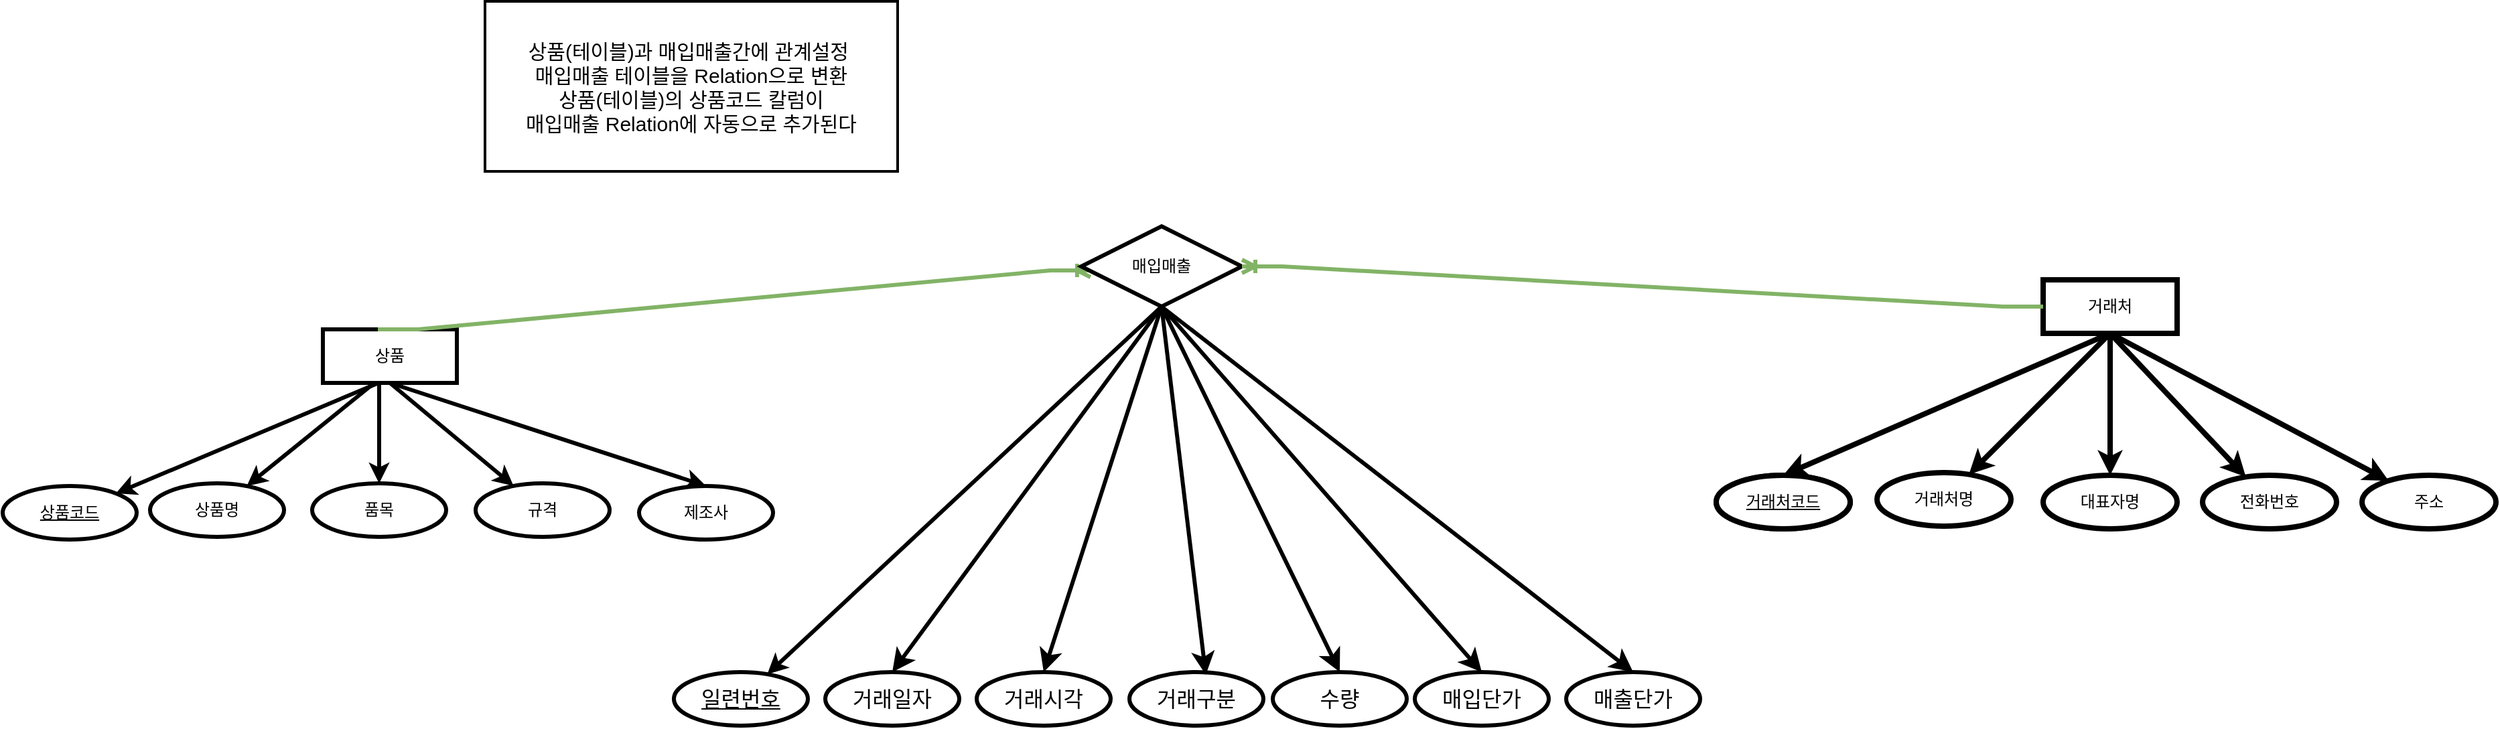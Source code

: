 <mxfile version="23.0.2" type="device">
  <diagram name="페이지-1" id="zCx_aAQpFd61OjQZ63V8">
    <mxGraphModel dx="2186" dy="1320" grid="0" gridSize="10" guides="1" tooltips="1" connect="1" arrows="1" fold="1" page="0" pageScale="1" pageWidth="827" pageHeight="1169" math="0" shadow="0">
      <root>
        <mxCell id="0" />
        <mxCell id="1" parent="0" />
        <mxCell id="chtsY7g3nfTkQcAFf8iY-31" style="edgeStyle=none;curved=1;rounded=0;orthogonalLoop=1;jettySize=auto;html=1;exitX=0.5;exitY=1;exitDx=0;exitDy=0;entryX=0.5;entryY=0;entryDx=0;entryDy=0;fontSize=12;startSize=8;endSize=8;strokeWidth=3;strokeColor=#000000;" parent="1" source="sSrPACaevmgML470upXC-19" target="chtsY7g3nfTkQcAFf8iY-5" edge="1">
          <mxGeometry relative="1" as="geometry">
            <mxPoint x="500" y="-94" as="sourcePoint" />
          </mxGeometry>
        </mxCell>
        <mxCell id="chtsY7g3nfTkQcAFf8iY-32" style="edgeStyle=none;curved=1;rounded=0;orthogonalLoop=1;jettySize=auto;html=1;exitX=0.5;exitY=1;exitDx=0;exitDy=0;entryX=0.5;entryY=0;entryDx=0;entryDy=0;fontSize=12;startSize=8;endSize=8;strokeWidth=3;strokeColor=#000000;" parent="1" source="sSrPACaevmgML470upXC-19" target="chtsY7g3nfTkQcAFf8iY-6" edge="1">
          <mxGeometry relative="1" as="geometry">
            <mxPoint x="500" y="-94" as="sourcePoint" />
          </mxGeometry>
        </mxCell>
        <mxCell id="chtsY7g3nfTkQcAFf8iY-37" style="edgeStyle=none;curved=1;rounded=0;orthogonalLoop=1;jettySize=auto;html=1;exitX=0.5;exitY=1;exitDx=0;exitDy=0;entryX=0.5;entryY=0;entryDx=0;entryDy=0;fontSize=12;startSize=8;endSize=8;strokeWidth=3;strokeColor=#000000;" parent="1" source="sSrPACaevmgML470upXC-19" target="chtsY7g3nfTkQcAFf8iY-11" edge="1">
          <mxGeometry relative="1" as="geometry">
            <mxPoint x="557" y="-92" as="sourcePoint" />
          </mxGeometry>
        </mxCell>
        <mxCell id="chtsY7g3nfTkQcAFf8iY-38" style="edgeStyle=none;curved=1;rounded=0;orthogonalLoop=1;jettySize=auto;html=1;exitX=0.5;exitY=1;exitDx=0;exitDy=0;entryX=0.5;entryY=0;entryDx=0;entryDy=0;fontSize=12;startSize=8;endSize=8;strokeWidth=3;strokeColor=#000000;" parent="1" source="sSrPACaevmgML470upXC-19" target="chtsY7g3nfTkQcAFf8iY-13" edge="1">
          <mxGeometry relative="1" as="geometry">
            <mxPoint x="558" y="-90" as="sourcePoint" />
          </mxGeometry>
        </mxCell>
        <mxCell id="chtsY7g3nfTkQcAFf8iY-39" style="edgeStyle=none;curved=1;rounded=0;orthogonalLoop=1;jettySize=auto;html=1;exitX=0.5;exitY=1;exitDx=0;exitDy=0;entryX=0.5;entryY=0;entryDx=0;entryDy=0;fontSize=12;startSize=8;endSize=8;strokeWidth=3;strokeColor=#000000;" parent="1" source="sSrPACaevmgML470upXC-19" target="chtsY7g3nfTkQcAFf8iY-14" edge="1">
          <mxGeometry relative="1" as="geometry">
            <mxPoint x="550" y="-94" as="sourcePoint" />
          </mxGeometry>
        </mxCell>
        <mxCell id="sSrPACaevmgML470upXC-18" style="rounded=0;orthogonalLoop=1;jettySize=auto;html=1;strokeWidth=3;exitX=0.5;exitY=1;exitDx=0;exitDy=0;" edge="1" parent="1" source="sSrPACaevmgML470upXC-19" target="chtsY7g3nfTkQcAFf8iY-4">
          <mxGeometry relative="1" as="geometry">
            <mxPoint x="483" y="-98" as="sourcePoint" />
          </mxGeometry>
        </mxCell>
        <mxCell id="chtsY7g3nfTkQcAFf8iY-4" value="일련번호" style="ellipse;whiteSpace=wrap;html=1;align=center;fontStyle=4;fontSize=16;strokeWidth=3;strokeColor=#000000;" parent="1" vertex="1">
          <mxGeometry x="162" y="141" width="100" height="40" as="geometry" />
        </mxCell>
        <mxCell id="chtsY7g3nfTkQcAFf8iY-5" value="거래일자" style="ellipse;whiteSpace=wrap;html=1;align=center;fontSize=16;strokeWidth=3;strokeColor=#000000;" parent="1" vertex="1">
          <mxGeometry x="275" y="141" width="100" height="40" as="geometry" />
        </mxCell>
        <mxCell id="chtsY7g3nfTkQcAFf8iY-6" value="거래시각" style="ellipse;whiteSpace=wrap;html=1;align=center;fontSize=16;strokeWidth=3;strokeColor=#000000;" parent="1" vertex="1">
          <mxGeometry x="388" y="141" width="100" height="40" as="geometry" />
        </mxCell>
        <mxCell id="chtsY7g3nfTkQcAFf8iY-10" value="거래구분" style="ellipse;whiteSpace=wrap;html=1;align=center;fontSize=16;strokeWidth=3;strokeColor=#000000;" parent="1" vertex="1">
          <mxGeometry x="502" y="141" width="100" height="40" as="geometry" />
        </mxCell>
        <mxCell id="chtsY7g3nfTkQcAFf8iY-11" value="수량" style="ellipse;whiteSpace=wrap;html=1;align=center;fontSize=16;strokeWidth=3;strokeColor=#000000;" parent="1" vertex="1">
          <mxGeometry x="609" y="141" width="100" height="40" as="geometry" />
        </mxCell>
        <mxCell id="chtsY7g3nfTkQcAFf8iY-13" value="매입단가" style="ellipse;whiteSpace=wrap;html=1;align=center;fontSize=16;strokeWidth=3;strokeColor=#000000;" parent="1" vertex="1">
          <mxGeometry x="715" y="141" width="100" height="40" as="geometry" />
        </mxCell>
        <mxCell id="chtsY7g3nfTkQcAFf8iY-14" value="매출단가" style="ellipse;whiteSpace=wrap;html=1;align=center;fontSize=16;strokeWidth=3;strokeColor=#000000;" parent="1" vertex="1">
          <mxGeometry x="828" y="141" width="100" height="40" as="geometry" />
        </mxCell>
        <mxCell id="chtsY7g3nfTkQcAFf8iY-36" style="edgeStyle=none;curved=1;rounded=0;orthogonalLoop=1;jettySize=auto;html=1;exitX=0.5;exitY=1;exitDx=0;exitDy=0;entryX=0.57;entryY=0.05;entryDx=0;entryDy=0;entryPerimeter=0;fontSize=12;startSize=8;endSize=8;strokeWidth=3;strokeColor=#000000;" parent="1" source="sSrPACaevmgML470upXC-19" target="chtsY7g3nfTkQcAFf8iY-10" edge="1">
          <mxGeometry relative="1" as="geometry">
            <mxPoint x="550" y="-94" as="sourcePoint" />
          </mxGeometry>
        </mxCell>
        <mxCell id="sSrPACaevmgML470upXC-10" style="rounded=0;orthogonalLoop=1;jettySize=auto;html=1;exitX=0.36;exitY=1.05;exitDx=0;exitDy=0;strokeWidth=3;exitPerimeter=0;" edge="1" parent="1" source="sSrPACaevmgML470upXC-2" target="sSrPACaevmgML470upXC-4">
          <mxGeometry relative="1" as="geometry">
            <mxPoint x="-79" y="-52" as="sourcePoint" />
          </mxGeometry>
        </mxCell>
        <mxCell id="sSrPACaevmgML470upXC-11" style="rounded=0;orthogonalLoop=1;jettySize=auto;html=1;exitX=0.42;exitY=0.95;exitDx=0;exitDy=0;exitPerimeter=0;strokeWidth=3;" edge="1" parent="1" source="sSrPACaevmgML470upXC-2" target="sSrPACaevmgML470upXC-5">
          <mxGeometry relative="1" as="geometry" />
        </mxCell>
        <mxCell id="sSrPACaevmgML470upXC-12" style="rounded=0;orthogonalLoop=1;jettySize=auto;html=1;exitX=0.5;exitY=1;exitDx=0;exitDy=0;strokeWidth=3;" edge="1" parent="1" source="sSrPACaevmgML470upXC-2" target="sSrPACaevmgML470upXC-6">
          <mxGeometry relative="1" as="geometry" />
        </mxCell>
        <mxCell id="sSrPACaevmgML470upXC-13" style="rounded=0;orthogonalLoop=1;jettySize=auto;html=1;exitX=0.5;exitY=1;exitDx=0;exitDy=0;entryX=0.5;entryY=0;entryDx=0;entryDy=0;strokeWidth=3;" edge="1" parent="1" source="sSrPACaevmgML470upXC-2" target="sSrPACaevmgML470upXC-7">
          <mxGeometry relative="1" as="geometry" />
        </mxCell>
        <mxCell id="sSrPACaevmgML470upXC-14" style="rounded=0;orthogonalLoop=1;jettySize=auto;html=1;exitX=0.44;exitY=0.975;exitDx=0;exitDy=0;strokeWidth=3;exitPerimeter=0;" edge="1" parent="1" source="sSrPACaevmgML470upXC-2" target="sSrPACaevmgML470upXC-3">
          <mxGeometry relative="1" as="geometry" />
        </mxCell>
        <mxCell id="sSrPACaevmgML470upXC-2" value="상품" style="whiteSpace=wrap;html=1;align=center;strokeWidth=3;" vertex="1" parent="1">
          <mxGeometry x="-100" y="-115" width="100" height="40" as="geometry" />
        </mxCell>
        <mxCell id="sSrPACaevmgML470upXC-3" value="상품코드" style="ellipse;whiteSpace=wrap;html=1;align=center;fontStyle=4;strokeWidth=3;" vertex="1" parent="1">
          <mxGeometry x="-339" y="2" width="100" height="40" as="geometry" />
        </mxCell>
        <mxCell id="sSrPACaevmgML470upXC-4" value="상품명" style="ellipse;whiteSpace=wrap;html=1;align=center;strokeWidth=3;" vertex="1" parent="1">
          <mxGeometry x="-229" width="100" height="40" as="geometry" />
        </mxCell>
        <mxCell id="sSrPACaevmgML470upXC-5" value="품목" style="ellipse;whiteSpace=wrap;html=1;align=center;strokeWidth=3;" vertex="1" parent="1">
          <mxGeometry x="-108" width="100" height="40" as="geometry" />
        </mxCell>
        <mxCell id="sSrPACaevmgML470upXC-6" value="규격" style="ellipse;whiteSpace=wrap;html=1;align=center;strokeWidth=3;" vertex="1" parent="1">
          <mxGeometry x="14" width="100" height="40" as="geometry" />
        </mxCell>
        <mxCell id="sSrPACaevmgML470upXC-7" value="제조사" style="ellipse;whiteSpace=wrap;html=1;align=center;strokeWidth=3;" vertex="1" parent="1">
          <mxGeometry x="136" y="2" width="100" height="40" as="geometry" />
        </mxCell>
        <mxCell id="sSrPACaevmgML470upXC-15" value="" style="edgeStyle=entityRelationEdgeStyle;fontSize=12;html=1;endArrow=ERoneToMany;rounded=0;exitX=0.41;exitY=0;exitDx=0;exitDy=0;exitPerimeter=0;entryX=0.058;entryY=0.55;entryDx=0;entryDy=0;fillColor=#d5e8d4;strokeColor=#82b366;strokeWidth=3;entryPerimeter=0;" edge="1" parent="1" source="sSrPACaevmgML470upXC-2" target="sSrPACaevmgML470upXC-19">
          <mxGeometry width="100" height="100" relative="1" as="geometry">
            <mxPoint x="402" y="271" as="sourcePoint" />
            <mxPoint x="475" y="-134" as="targetPoint" />
          </mxGeometry>
        </mxCell>
        <mxCell id="sSrPACaevmgML470upXC-19" value="매입매출" style="shape=rhombus;perimeter=rhombusPerimeter;whiteSpace=wrap;html=1;align=center;strokeWidth=3;" vertex="1" parent="1">
          <mxGeometry x="466" y="-192" width="120" height="60" as="geometry" />
        </mxCell>
        <mxCell id="sSrPACaevmgML470upXC-20" value="상품(테이블)과 매입매출간에 관계설정&amp;nbsp;&lt;br style=&quot;font-size: 15px;&quot;&gt;매입매출 테이블을 Relation으로 변환&lt;br style=&quot;font-size: 15px;&quot;&gt;상품(테이블)의 상품코드 칼럼이&lt;br style=&quot;font-size: 15px;&quot;&gt;매입매출 Relation에 자동으로 추가된다" style="whiteSpace=wrap;html=1;strokeWidth=2;fontSize=15;" vertex="1" parent="1">
          <mxGeometry x="21" y="-360" width="308" height="127" as="geometry" />
        </mxCell>
        <mxCell id="sSrPACaevmgML470upXC-28" style="rounded=0;orthogonalLoop=1;jettySize=auto;html=1;exitX=0.5;exitY=1;exitDx=0;exitDy=0;entryX=0.5;entryY=0;entryDx=0;entryDy=0;strokeWidth=4;" edge="1" parent="1" source="sSrPACaevmgML470upXC-21" target="sSrPACaevmgML470upXC-23">
          <mxGeometry relative="1" as="geometry" />
        </mxCell>
        <mxCell id="sSrPACaevmgML470upXC-29" style="rounded=0;orthogonalLoop=1;jettySize=auto;html=1;exitX=0.5;exitY=1;exitDx=0;exitDy=0;strokeWidth=4;" edge="1" parent="1" source="sSrPACaevmgML470upXC-21" target="sSrPACaevmgML470upXC-24">
          <mxGeometry relative="1" as="geometry" />
        </mxCell>
        <mxCell id="sSrPACaevmgML470upXC-30" style="rounded=0;orthogonalLoop=1;jettySize=auto;html=1;exitX=0.5;exitY=1;exitDx=0;exitDy=0;strokeWidth=4;" edge="1" parent="1" source="sSrPACaevmgML470upXC-21" target="sSrPACaevmgML470upXC-25">
          <mxGeometry relative="1" as="geometry" />
        </mxCell>
        <mxCell id="sSrPACaevmgML470upXC-31" style="rounded=0;orthogonalLoop=1;jettySize=auto;html=1;exitX=0.5;exitY=1;exitDx=0;exitDy=0;strokeWidth=4;" edge="1" parent="1" source="sSrPACaevmgML470upXC-21" target="sSrPACaevmgML470upXC-26">
          <mxGeometry relative="1" as="geometry" />
        </mxCell>
        <mxCell id="sSrPACaevmgML470upXC-32" style="rounded=0;orthogonalLoop=1;jettySize=auto;html=1;exitX=0.5;exitY=1;exitDx=0;exitDy=0;strokeWidth=4;" edge="1" parent="1" source="sSrPACaevmgML470upXC-21" target="sSrPACaevmgML470upXC-27">
          <mxGeometry relative="1" as="geometry" />
        </mxCell>
        <mxCell id="sSrPACaevmgML470upXC-21" value="거래처" style="whiteSpace=wrap;html=1;align=center;strokeWidth=4;" vertex="1" parent="1">
          <mxGeometry x="1184" y="-152" width="100" height="40" as="geometry" />
        </mxCell>
        <mxCell id="sSrPACaevmgML470upXC-22" value="Attribute" style="ellipse;whiteSpace=wrap;html=1;align=center;fontStyle=4;strokeWidth=4;" vertex="1" parent="1">
          <mxGeometry x="940" y="-6" width="100" height="40" as="geometry" />
        </mxCell>
        <mxCell id="sSrPACaevmgML470upXC-23" value="거래처코드" style="ellipse;whiteSpace=wrap;html=1;align=center;fontStyle=4;strokeWidth=4;" vertex="1" parent="1">
          <mxGeometry x="940" y="-6" width="100" height="40" as="geometry" />
        </mxCell>
        <mxCell id="sSrPACaevmgML470upXC-24" value="거래처명" style="ellipse;whiteSpace=wrap;html=1;align=center;strokeWidth=4;" vertex="1" parent="1">
          <mxGeometry x="1060" y="-8" width="100" height="40" as="geometry" />
        </mxCell>
        <mxCell id="sSrPACaevmgML470upXC-25" value="대표자명" style="ellipse;whiteSpace=wrap;html=1;align=center;strokeWidth=4;" vertex="1" parent="1">
          <mxGeometry x="1184" y="-6" width="100" height="40" as="geometry" />
        </mxCell>
        <mxCell id="sSrPACaevmgML470upXC-26" value="전화번호" style="ellipse;whiteSpace=wrap;html=1;align=center;strokeWidth=4;" vertex="1" parent="1">
          <mxGeometry x="1303" y="-6" width="100" height="40" as="geometry" />
        </mxCell>
        <mxCell id="sSrPACaevmgML470upXC-27" value="주소" style="ellipse;whiteSpace=wrap;html=1;align=center;strokeWidth=4;" vertex="1" parent="1">
          <mxGeometry x="1422" y="-6" width="100" height="40" as="geometry" />
        </mxCell>
        <mxCell id="sSrPACaevmgML470upXC-33" value="" style="edgeStyle=entityRelationEdgeStyle;fontSize=12;html=1;endArrow=ERoneToMany;rounded=0;exitX=0;exitY=0.5;exitDx=0;exitDy=0;entryX=1;entryY=0.5;entryDx=0;entryDy=0;fillColor=#d5e8d4;strokeColor=#82b366;strokeWidth=3;" edge="1" parent="1" source="sSrPACaevmgML470upXC-21" target="sSrPACaevmgML470upXC-19">
          <mxGeometry width="100" height="100" relative="1" as="geometry">
            <mxPoint x="631" y="-143" as="sourcePoint" />
            <mxPoint x="1170" y="-158" as="targetPoint" />
            <Array as="points">
              <mxPoint x="904" y="-127" />
            </Array>
          </mxGeometry>
        </mxCell>
      </root>
    </mxGraphModel>
  </diagram>
</mxfile>
